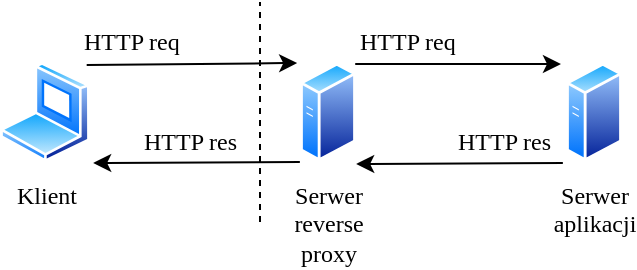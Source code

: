 <mxfile version="12.2.2" type="device" pages="1"><diagram id="f8XvEWu_cpBQjEyXboQn" name="Page-1"><mxGraphModel dx="613" dy="527" grid="1" gridSize="10" guides="1" tooltips="1" connect="1" arrows="1" fold="1" page="1" pageScale="1" pageWidth="827" pageHeight="1169" math="0" shadow="0"><root><mxCell id="0"/><mxCell id="1" parent="0"/><mxCell id="WyaQlcMPJ12IkopgflXU-1" value="&lt;font face=&quot;Archia&quot;&gt;Serwer&lt;br&gt;reverse&lt;br&gt;proxy&lt;/font&gt;" style="aspect=fixed;perimeter=ellipsePerimeter;html=1;align=center;shadow=0;dashed=0;spacingTop=3;image;image=img/lib/active_directory/generic_server.svg;" vertex="1" parent="1"><mxGeometry x="330" y="100" width="28.0" height="50" as="geometry"/></mxCell><mxCell id="WyaQlcMPJ12IkopgflXU-2" value="&lt;font face=&quot;Archia&quot;&gt;Serwer&lt;br&gt;aplikacji&lt;/font&gt;" style="aspect=fixed;perimeter=ellipsePerimeter;html=1;align=center;shadow=0;dashed=0;spacingTop=3;image;image=img/lib/active_directory/generic_server.svg;" vertex="1" parent="1"><mxGeometry x="463" y="100" width="28.0" height="50" as="geometry"/></mxCell><mxCell id="WyaQlcMPJ12IkopgflXU-3" value="&lt;font face=&quot;Archia&quot;&gt;Klient&lt;/font&gt;" style="aspect=fixed;perimeter=ellipsePerimeter;html=1;align=center;shadow=0;dashed=0;spacingTop=3;image;image=img/lib/active_directory/laptop_client.svg;" vertex="1" parent="1"><mxGeometry x="180" y="100" width="45" height="50" as="geometry"/></mxCell><mxCell id="WyaQlcMPJ12IkopgflXU-4" value="" style="endArrow=none;dashed=1;html=1;" edge="1" parent="1"><mxGeometry width="50" height="50" relative="1" as="geometry"><mxPoint x="310" y="180" as="sourcePoint"/><mxPoint x="310" y="70" as="targetPoint"/></mxGeometry></mxCell><mxCell id="WyaQlcMPJ12IkopgflXU-6" value="" style="endArrow=classic;html=1;entryX=-0.051;entryY=0.01;entryDx=0;entryDy=0;entryPerimeter=0;exitX=0.963;exitY=0.03;exitDx=0;exitDy=0;exitPerimeter=0;" edge="1" parent="1" source="WyaQlcMPJ12IkopgflXU-3" target="WyaQlcMPJ12IkopgflXU-1"><mxGeometry width="50" height="50" relative="1" as="geometry"><mxPoint x="180" y="250" as="sourcePoint"/><mxPoint x="230" y="200" as="targetPoint"/></mxGeometry></mxCell><mxCell id="WyaQlcMPJ12IkopgflXU-7" value="" style="endArrow=classic;html=1;entryX=-0.09;entryY=0.02;entryDx=0;entryDy=0;entryPerimeter=0;exitX=0.986;exitY=0.02;exitDx=0;exitDy=0;exitPerimeter=0;" edge="1" parent="1" source="WyaQlcMPJ12IkopgflXU-1" target="WyaQlcMPJ12IkopgflXU-2"><mxGeometry width="50" height="50" relative="1" as="geometry"><mxPoint x="371.835" y="81.0" as="sourcePoint"/><mxPoint x="477.072" y="80" as="targetPoint"/></mxGeometry></mxCell><mxCell id="WyaQlcMPJ12IkopgflXU-9" value="" style="endArrow=classic;html=1;entryX=1.003;entryY=1.02;entryDx=0;entryDy=0;entryPerimeter=0;exitX=-0.056;exitY=1.01;exitDx=0;exitDy=0;exitPerimeter=0;" edge="1" parent="1" source="WyaQlcMPJ12IkopgflXU-2" target="WyaQlcMPJ12IkopgflXU-1"><mxGeometry width="50" height="50" relative="1" as="geometry"><mxPoint x="180" y="250" as="sourcePoint"/><mxPoint x="230" y="200" as="targetPoint"/></mxGeometry></mxCell><mxCell id="WyaQlcMPJ12IkopgflXU-10" value="" style="endArrow=classic;html=1;entryX=1.003;entryY=1.02;entryDx=0;entryDy=0;entryPerimeter=0;exitX=-0.056;exitY=1.01;exitDx=0;exitDy=0;exitPerimeter=0;" edge="1" parent="1"><mxGeometry width="50" height="50" relative="1" as="geometry"><mxPoint x="329.932" y="150" as="sourcePoint"/><mxPoint x="226.584" y="150.5" as="targetPoint"/></mxGeometry></mxCell><mxCell id="WyaQlcMPJ12IkopgflXU-11" value="&lt;font face=&quot;Archia&quot;&gt;HTTP req&lt;/font&gt;" style="text;html=1;resizable=0;points=[];autosize=1;align=left;verticalAlign=top;spacingTop=-4;" vertex="1" parent="1"><mxGeometry x="220" y="80" width="70" height="20" as="geometry"/></mxCell><mxCell id="WyaQlcMPJ12IkopgflXU-12" value="&lt;font face=&quot;Archia&quot;&gt;HTTP req&lt;/font&gt;" style="text;html=1;resizable=0;points=[];autosize=1;align=left;verticalAlign=top;spacingTop=-4;" vertex="1" parent="1"><mxGeometry x="358" y="80" width="70" height="20" as="geometry"/></mxCell><mxCell id="WyaQlcMPJ12IkopgflXU-13" value="&lt;font face=&quot;Archia&quot;&gt;HTTP res&lt;/font&gt;" style="text;html=1;resizable=0;points=[];autosize=1;align=left;verticalAlign=top;spacingTop=-4;" vertex="1" parent="1"><mxGeometry x="407" y="130" width="70" height="20" as="geometry"/></mxCell><mxCell id="WyaQlcMPJ12IkopgflXU-14" value="&lt;font face=&quot;Archia&quot;&gt;HTTP res&lt;/font&gt;" style="text;html=1;resizable=0;points=[];autosize=1;align=left;verticalAlign=top;spacingTop=-4;" vertex="1" parent="1"><mxGeometry x="250" y="130" width="70" height="20" as="geometry"/></mxCell></root></mxGraphModel></diagram></mxfile>